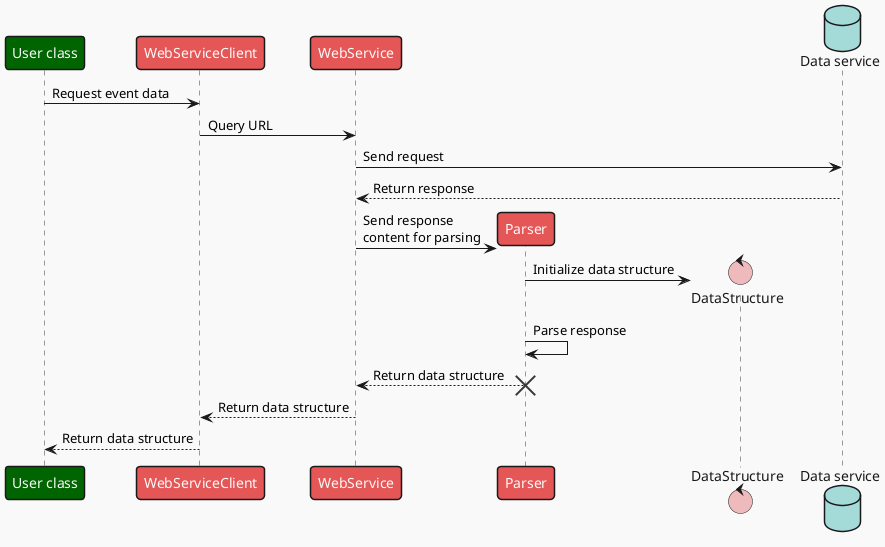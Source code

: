 @startuml
!theme mars
participant "User class" as user #darkgreen
participant "WebServiceClient" as wsc
participant "WebService" as ws
participant "Parser" as p
database "Data service" as ds order 40

user -> wsc: Request event data
wsc -> ws: Query URL

ws -> ds: Send request
ds --> ws: Return response

ws->p **: Send response\ncontent for parsing

create control DataStructure as DStr
p->DStr: Initialize data structure
p->p: Parse response
p-->ws: Return data structure
destroy p
deactivate p

ws --> wsc: Return data structure
wsc --> user: Return data structure

@enduml
